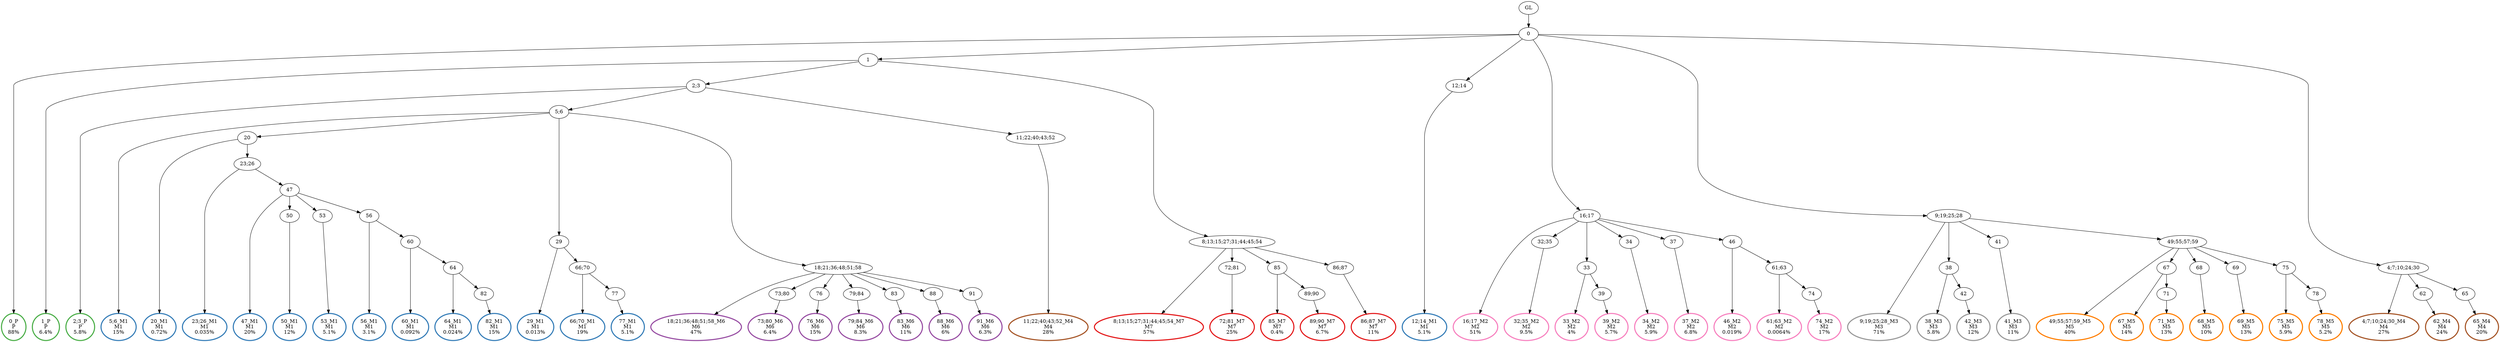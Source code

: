 digraph T {
	{
		rank=same
		104 [penwidth=3,colorscheme=set19,color=3,label="0_P\nP\n88%"]
		102 [penwidth=3,colorscheme=set19,color=3,label="1_P\nP\n6.4%"]
		100 [penwidth=3,colorscheme=set19,color=3,label="2;3_P\nP\n5.8%"]
		98 [penwidth=3,colorscheme=set19,color=2,label="5;6_M1\nM1\n15%"]
		96 [penwidth=3,colorscheme=set19,color=2,label="20_M1\nM1\n0.72%"]
		94 [penwidth=3,colorscheme=set19,color=2,label="23;26_M1\nM1\n0.035%"]
		92 [penwidth=3,colorscheme=set19,color=2,label="47_M1\nM1\n20%"]
		90 [penwidth=3,colorscheme=set19,color=2,label="50_M1\nM1\n12%"]
		88 [penwidth=3,colorscheme=set19,color=2,label="53_M1\nM1\n5.1%"]
		86 [penwidth=3,colorscheme=set19,color=2,label="56_M1\nM1\n3.1%"]
		84 [penwidth=3,colorscheme=set19,color=2,label="60_M1\nM1\n0.092%"]
		82 [penwidth=3,colorscheme=set19,color=2,label="64_M1\nM1\n0.024%"]
		80 [penwidth=3,colorscheme=set19,color=2,label="82_M1\nM1\n15%"]
		78 [penwidth=3,colorscheme=set19,color=2,label="29_M1\nM1\n0.013%"]
		76 [penwidth=3,colorscheme=set19,color=2,label="66;70_M1\nM1\n19%"]
		74 [penwidth=3,colorscheme=set19,color=2,label="77_M1\nM1\n5.1%"]
		72 [penwidth=3,colorscheme=set19,color=2,label="12;14_M1\nM1\n5.1%"]
		70 [penwidth=3,colorscheme=set19,color=8,label="16;17_M2\nM2\n51%"]
		68 [penwidth=3,colorscheme=set19,color=8,label="32;35_M2\nM2\n9.5%"]
		66 [penwidth=3,colorscheme=set19,color=8,label="33_M2\nM2\n4%"]
		64 [penwidth=3,colorscheme=set19,color=8,label="39_M2\nM2\n5.7%"]
		62 [penwidth=3,colorscheme=set19,color=8,label="34_M2\nM2\n5.9%"]
		60 [penwidth=3,colorscheme=set19,color=8,label="37_M2\nM2\n6.8%"]
		58 [penwidth=3,colorscheme=set19,color=8,label="46_M2\nM2\n0.019%"]
		56 [penwidth=3,colorscheme=set19,color=8,label="61;63_M2\nM2\n0.0064%"]
		54 [penwidth=3,colorscheme=set19,color=8,label="74_M2\nM2\n17%"]
		52 [penwidth=3,colorscheme=set19,color=9,label="9;19;25;28_M3\nM3\n71%"]
		50 [penwidth=3,colorscheme=set19,color=9,label="38_M3\nM3\n5.8%"]
		48 [penwidth=3,colorscheme=set19,color=9,label="42_M3\nM3\n12%"]
		46 [penwidth=3,colorscheme=set19,color=9,label="41_M3\nM3\n11%"]
		44 [penwidth=3,colorscheme=set19,color=7,label="11;22;40;43;52_M4\nM4\n28%"]
		42 [penwidth=3,colorscheme=set19,color=7,label="4;7;10;24;30_M4\nM4\n27%"]
		40 [penwidth=3,colorscheme=set19,color=7,label="62_M4\nM4\n24%"]
		38 [penwidth=3,colorscheme=set19,color=7,label="65_M4\nM4\n20%"]
		36 [penwidth=3,colorscheme=set19,color=5,label="49;55;57;59_M5\nM5\n40%"]
		34 [penwidth=3,colorscheme=set19,color=5,label="67_M5\nM5\n14%"]
		32 [penwidth=3,colorscheme=set19,color=5,label="71_M5\nM5\n13%"]
		30 [penwidth=3,colorscheme=set19,color=5,label="68_M5\nM5\n10%"]
		28 [penwidth=3,colorscheme=set19,color=5,label="69_M5\nM5\n13%"]
		26 [penwidth=3,colorscheme=set19,color=5,label="75_M5\nM5\n5.9%"]
		24 [penwidth=3,colorscheme=set19,color=5,label="78_M5\nM5\n5.2%"]
		22 [penwidth=3,colorscheme=set19,color=4,label="18;21;36;48;51;58_M6\nM6\n47%"]
		20 [penwidth=3,colorscheme=set19,color=4,label="73;80_M6\nM6\n6.4%"]
		18 [penwidth=3,colorscheme=set19,color=4,label="76_M6\nM6\n15%"]
		16 [penwidth=3,colorscheme=set19,color=4,label="79;84_M6\nM6\n8.3%"]
		14 [penwidth=3,colorscheme=set19,color=4,label="83_M6\nM6\n11%"]
		12 [penwidth=3,colorscheme=set19,color=4,label="88_M6\nM6\n6%"]
		10 [penwidth=3,colorscheme=set19,color=4,label="91_M6\nM6\n6.3%"]
		8 [penwidth=3,colorscheme=set19,color=1,label="8;13;15;27;31;44;45;54_M7\nM7\n57%"]
		6 [penwidth=3,colorscheme=set19,color=1,label="72;81_M7\nM7\n25%"]
		4 [penwidth=3,colorscheme=set19,color=1,label="85_M7\nM7\n0.4%"]
		2 [penwidth=3,colorscheme=set19,color=1,label="89;90_M7\nM7\n6.7%"]
		0 [penwidth=3,colorscheme=set19,color=1,label="86;87_M7\nM7\n11%"]
	}
	106 [label="GL"]
	105 [label="0"]
	103 [label="1"]
	101 [label="2;3"]
	99 [label="5;6"]
	97 [label="20"]
	95 [label="23;26"]
	93 [label="47"]
	91 [label="50"]
	89 [label="53"]
	87 [label="56"]
	85 [label="60"]
	83 [label="64"]
	81 [label="82"]
	79 [label="29"]
	77 [label="66;70"]
	75 [label="77"]
	73 [label="12;14"]
	71 [label="16;17"]
	69 [label="32;35"]
	67 [label="33"]
	65 [label="39"]
	63 [label="34"]
	61 [label="37"]
	59 [label="46"]
	57 [label="61;63"]
	55 [label="74"]
	53 [label="9;19;25;28"]
	51 [label="38"]
	49 [label="42"]
	47 [label="41"]
	45 [label="11;22;40;43;52"]
	43 [label="4;7;10;24;30"]
	41 [label="62"]
	39 [label="65"]
	37 [label="49;55;57;59"]
	35 [label="67"]
	33 [label="71"]
	31 [label="68"]
	29 [label="69"]
	27 [label="75"]
	25 [label="78"]
	23 [label="18;21;36;48;51;58"]
	21 [label="73;80"]
	19 [label="76"]
	17 [label="79;84"]
	15 [label="83"]
	13 [label="88"]
	11 [label="91"]
	9 [label="8;13;15;27;31;44;45;54"]
	7 [label="72;81"]
	5 [label="85"]
	3 [label="89;90"]
	1 [label="86;87"]
	106 -> 105
	105 -> 104
	105 -> 103
	105 -> 73
	105 -> 71
	105 -> 53
	105 -> 43
	103 -> 102
	103 -> 101
	103 -> 9
	101 -> 100
	101 -> 99
	101 -> 45
	99 -> 98
	99 -> 97
	99 -> 79
	99 -> 23
	97 -> 96
	97 -> 95
	95 -> 94
	95 -> 93
	93 -> 92
	93 -> 91
	93 -> 89
	93 -> 87
	91 -> 90
	89 -> 88
	87 -> 86
	87 -> 85
	85 -> 84
	85 -> 83
	83 -> 82
	83 -> 81
	81 -> 80
	79 -> 78
	79 -> 77
	77 -> 76
	77 -> 75
	75 -> 74
	73 -> 72
	71 -> 70
	71 -> 69
	71 -> 67
	71 -> 63
	71 -> 61
	71 -> 59
	69 -> 68
	67 -> 66
	67 -> 65
	65 -> 64
	63 -> 62
	61 -> 60
	59 -> 58
	59 -> 57
	57 -> 56
	57 -> 55
	55 -> 54
	53 -> 52
	53 -> 51
	53 -> 47
	53 -> 37
	51 -> 50
	51 -> 49
	49 -> 48
	47 -> 46
	45 -> 44
	43 -> 42
	43 -> 41
	43 -> 39
	41 -> 40
	39 -> 38
	37 -> 36
	37 -> 35
	37 -> 31
	37 -> 29
	37 -> 27
	35 -> 34
	35 -> 33
	33 -> 32
	31 -> 30
	29 -> 28
	27 -> 26
	27 -> 25
	25 -> 24
	23 -> 22
	23 -> 21
	23 -> 19
	23 -> 17
	23 -> 15
	23 -> 13
	23 -> 11
	21 -> 20
	19 -> 18
	17 -> 16
	15 -> 14
	13 -> 12
	11 -> 10
	9 -> 8
	9 -> 7
	9 -> 5
	9 -> 1
	7 -> 6
	5 -> 4
	5 -> 3
	3 -> 2
	1 -> 0
}
